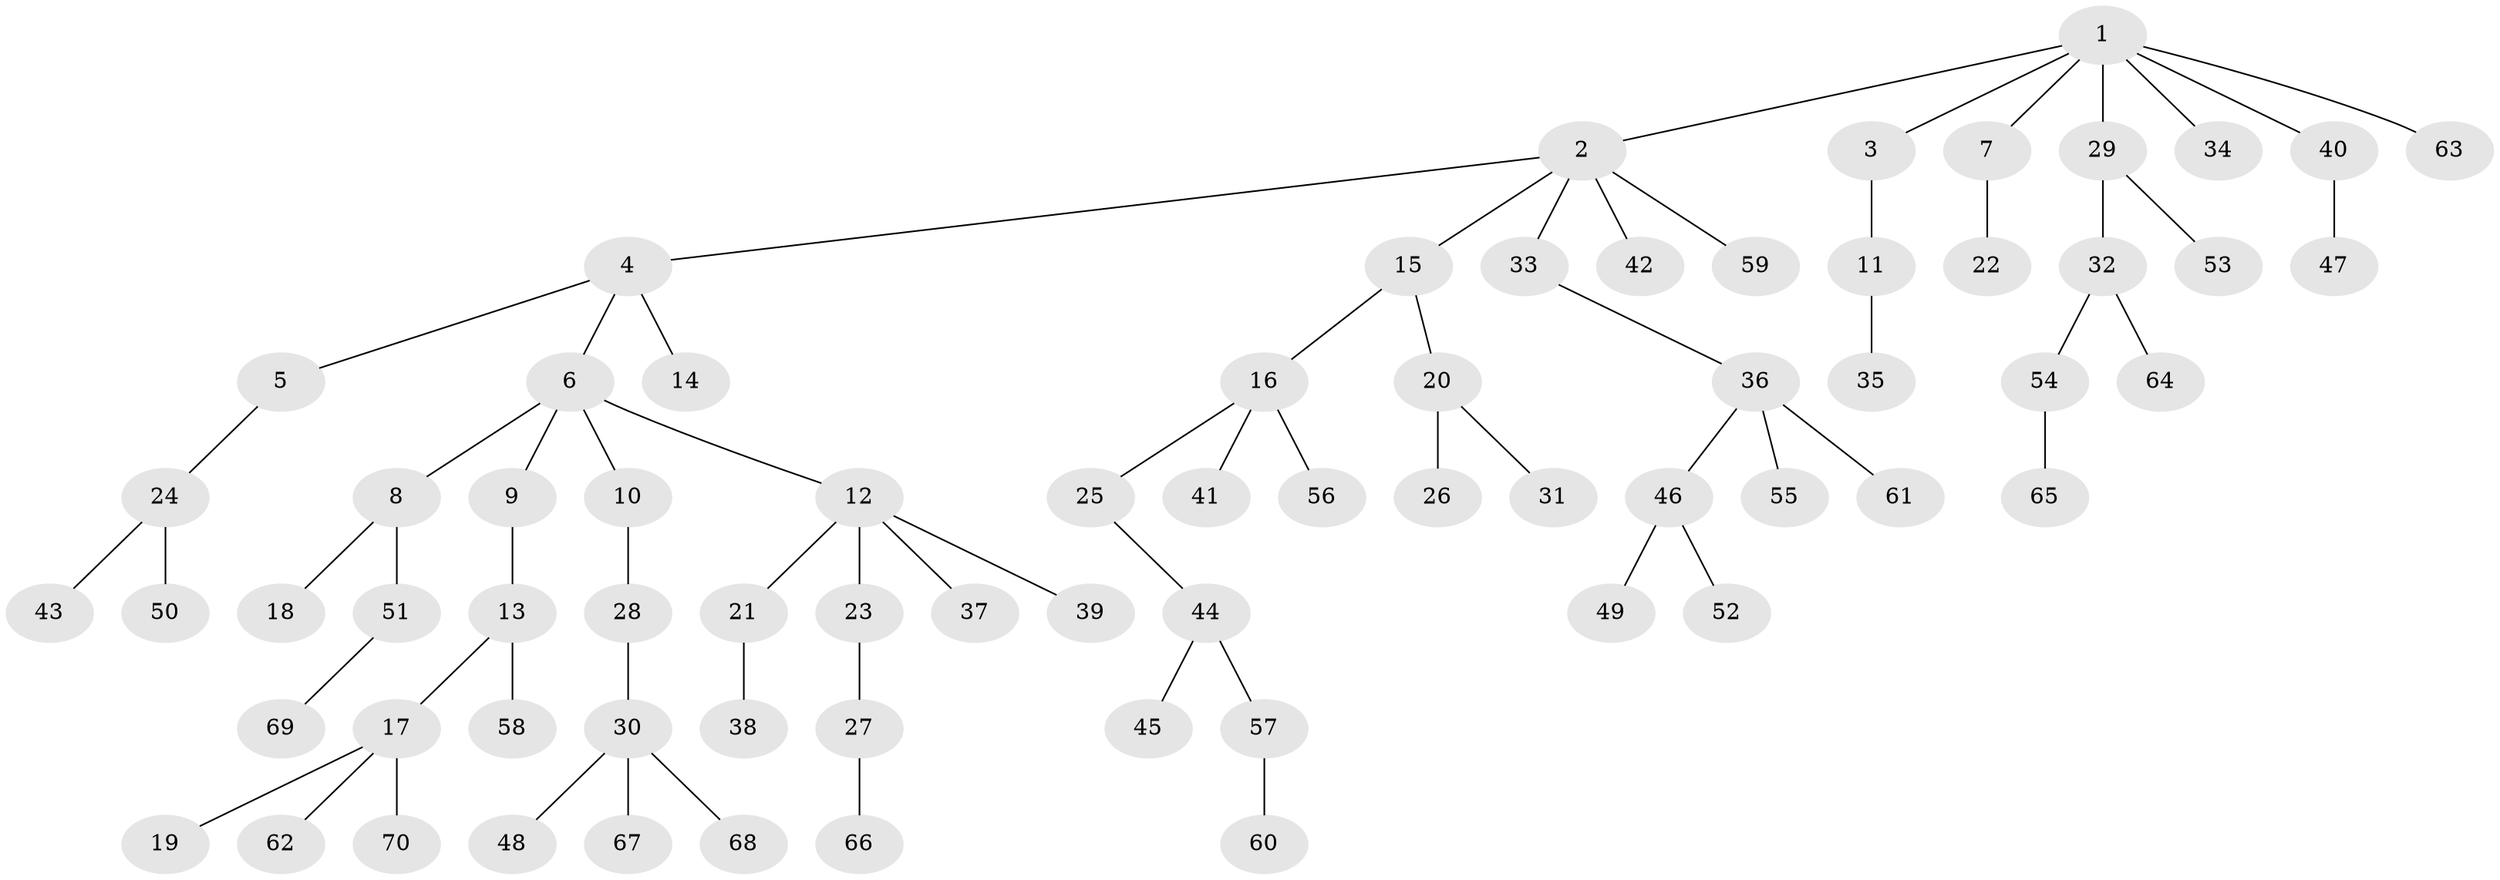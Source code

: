 // coarse degree distribution, {7: 0.02040816326530612, 5: 0.10204081632653061, 2: 0.16326530612244897, 4: 0.061224489795918366, 1: 0.6122448979591837, 3: 0.04081632653061224}
// Generated by graph-tools (version 1.1) at 2025/42/03/06/25 10:42:05]
// undirected, 70 vertices, 69 edges
graph export_dot {
graph [start="1"]
  node [color=gray90,style=filled];
  1;
  2;
  3;
  4;
  5;
  6;
  7;
  8;
  9;
  10;
  11;
  12;
  13;
  14;
  15;
  16;
  17;
  18;
  19;
  20;
  21;
  22;
  23;
  24;
  25;
  26;
  27;
  28;
  29;
  30;
  31;
  32;
  33;
  34;
  35;
  36;
  37;
  38;
  39;
  40;
  41;
  42;
  43;
  44;
  45;
  46;
  47;
  48;
  49;
  50;
  51;
  52;
  53;
  54;
  55;
  56;
  57;
  58;
  59;
  60;
  61;
  62;
  63;
  64;
  65;
  66;
  67;
  68;
  69;
  70;
  1 -- 2;
  1 -- 3;
  1 -- 7;
  1 -- 29;
  1 -- 34;
  1 -- 40;
  1 -- 63;
  2 -- 4;
  2 -- 15;
  2 -- 33;
  2 -- 42;
  2 -- 59;
  3 -- 11;
  4 -- 5;
  4 -- 6;
  4 -- 14;
  5 -- 24;
  6 -- 8;
  6 -- 9;
  6 -- 10;
  6 -- 12;
  7 -- 22;
  8 -- 18;
  8 -- 51;
  9 -- 13;
  10 -- 28;
  11 -- 35;
  12 -- 21;
  12 -- 23;
  12 -- 37;
  12 -- 39;
  13 -- 17;
  13 -- 58;
  15 -- 16;
  15 -- 20;
  16 -- 25;
  16 -- 41;
  16 -- 56;
  17 -- 19;
  17 -- 62;
  17 -- 70;
  20 -- 26;
  20 -- 31;
  21 -- 38;
  23 -- 27;
  24 -- 43;
  24 -- 50;
  25 -- 44;
  27 -- 66;
  28 -- 30;
  29 -- 32;
  29 -- 53;
  30 -- 48;
  30 -- 67;
  30 -- 68;
  32 -- 54;
  32 -- 64;
  33 -- 36;
  36 -- 46;
  36 -- 55;
  36 -- 61;
  40 -- 47;
  44 -- 45;
  44 -- 57;
  46 -- 49;
  46 -- 52;
  51 -- 69;
  54 -- 65;
  57 -- 60;
}
